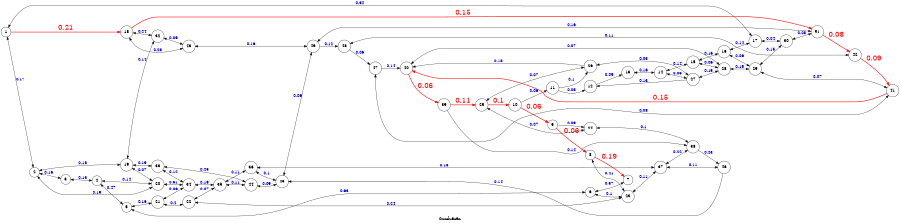 digraph G
{
	node [shape=circle];
	layout=dot;
	size="6,6";
	rankdir=LR;
	1 -> 2[fontcolor=blue label=0.17, dir=both]
	1 -> 18[fontcolor=blue label=0.21,fontcolor="red",fontsize="25", color="red", penwidth=2.0]
	1 -> 17[fontcolor=blue label=0.34, dir=both]
	2 -> 3[fontcolor=blue label=0.16, dir=both]
	2 -> 20[fontcolor=blue label=0.19, dir=both]
	2 -> 19[fontcolor=blue label=0.18, dir=both]
	3 -> 4[fontcolor=blue label=0.13, dir=both]
	4 -> 20[fontcolor=blue label=0.14, dir=both]
	4 -> 5[fontcolor=blue label=0.47, dir=both]
	5 -> 21[fontcolor=blue label=0.16, dir=both]
	5 -> 6[fontcolor=blue label=0.63, dir=both]
	6 -> 23[fontcolor=blue label=0.1, dir=both]
	6 -> 7[fontcolor=blue label=0.37, dir=both]
	8 -> 7[fontcolor=blue label=0.19,fontcolor="red",fontsize="25", color="red", penwidth=2.0]
	8 -> 23[fontcolor=blue label=0.41, dir=both]
	9 -> 8[fontcolor=blue label=0.06,fontcolor="red",fontsize="25", color="red", penwidth=2.0]
	10 -> 9[fontcolor=blue label=0.06,fontcolor="red",fontsize="25", color="red", penwidth=2.0]
	9 -> 24[fontcolor=blue label=0.09]
	10 -> 11[fontcolor=blue label=0.06]
	11 -> 12[fontcolor=blue label=0.05]
	11 -> 26[fontcolor=blue label=0.1]
	12 -> 13[fontcolor=blue label=0.05]
	13 -> 14[fontcolor=blue label=0.16, dir=both]
	14 -> 15[fontcolor=blue label=0.14, dir=both]
	14 -> 27[fontcolor=blue label=0.05, dir=both]
	15 -> 16[fontcolor=blue label=0.16, dir=both]
	15 -> 28[fontcolor=blue label=0.06, dir=both]
	16 -> 17[fontcolor=blue label=0.14, dir=both]
	16 -> 29[fontcolor=blue label=0.06, dir=both]
	17 -> 30[fontcolor=blue label=0.04, dir=both]
	18 -> 31[fontcolor=blue label=0.15,fontcolor="red",fontsize="25", color="red", penwidth=2.0]
	18 -> 32[fontcolor=blue label=0.24, dir=both]
	18 -> 43[fontcolor=blue label=0.23, dir=both]
	19 -> 20[fontcolor=blue label=0.07, dir=both]
	19 -> 33[fontcolor=blue label=0.19, dir=both]
	19 -> 32[fontcolor=blue label=0.14, dir=both]
	20 -> 34[fontcolor=blue label=0.31, dir=both]
	21 -> 34[fontcolor=blue label=0.06, dir=both]
	21 -> 22[fontcolor=blue label=0.2, dir=both]
	22 -> 35[fontcolor=blue label=0.07, dir=both]
	22 -> 23[fontcolor=blue label=0.24, dir=both]
	23 -> 37[fontcolor=blue label=0.11, dir=both]
	24 -> 38[fontcolor=blue label=0.1, dir=both]
	24 -> 25[fontcolor=blue label=0.07, dir=both]
	25 -> 10[fontcolor=blue label=0.1,fontcolor="red",fontsize="25", color="red", penwidth=2.0]
	25 -> 26[fontcolor=blue label=0.07, dir=both]
	26 -> 40[fontcolor=blue label=0.15]
	26 -> 27[fontcolor=blue label=0.03, dir=both]
	27 -> 12[fontcolor=blue label=0.13]
	27 -> 28[fontcolor=blue label=0.15, dir=both]
	28 -> 40[fontcolor=blue label=0.07, dir=both]
	28 -> 29[fontcolor=blue label=0.15, dir=both]
	29 -> 30[fontcolor=blue label=0.15, dir=both]
	29 -> 41[fontcolor=blue label=0.07, dir=both]
	30 -> 31[fontcolor=blue label=0.08, dir=both]
	31 -> 42[fontcolor=blue label=0.08,fontcolor="red",fontsize="25", color="red", penwidth=2.0]
	31 -> 49[fontcolor=blue label=0.16, dir=both]
	32 -> 43[fontcolor=blue label=0.09, dir=both]
	33 -> 34[fontcolor=blue label=0.12, dir=both]
	33 -> 44[fontcolor=blue label=0.25, dir=both]
	34 -> 35[fontcolor=blue label=0.19, dir=both]
	35 -> 44[fontcolor=blue label=0.11, dir=both]
	35 -> 36[fontcolor=blue label=0.11, dir=both]
	36 -> 45[fontcolor=blue label=0.1, dir=both]
	36 -> 37[fontcolor=blue label=0.13, dir=both]
	37 -> 46[fontcolor=blue label=0.11, dir=both]
	37 -> 38[fontcolor=blue label=0.22, dir=both]
	38 -> 46[fontcolor=blue label=0.23]
	39 -> 38[fontcolor=blue label=0.14]
	39 -> 25[fontcolor=blue label=0.11,fontcolor="red",fontsize="25", color="red", penwidth=2.0]
	40 -> 39[fontcolor=blue label=0.06,fontcolor="red",fontsize="25", color="red", penwidth=2.0]
	41 -> 40[fontcolor=blue label=0.15,fontcolor="red",fontsize="25", color="red", penwidth=2.0]
	41 -> 47[fontcolor=blue label=0.08, dir=both]
	42 -> 41[fontcolor=blue label=0.09,fontcolor="red",fontsize="25", color="red", penwidth=2.0]
	42 -> 48[fontcolor=blue label=0.11, dir=both]
	43 -> 49[fontcolor=blue label=0.16, dir=both]
	44 -> 45[fontcolor=blue label=0.09, dir=both]
	45 -> 49[fontcolor=blue label=0.06, dir=both]
	46 -> 45[fontcolor=blue label=0.14]
	47 -> 40[fontcolor=blue label=0.14]
	48 -> 47[fontcolor=blue label=0.06]
	49 -> 48[fontcolor=blue label=0.12]
	label="Cunduacan"
}